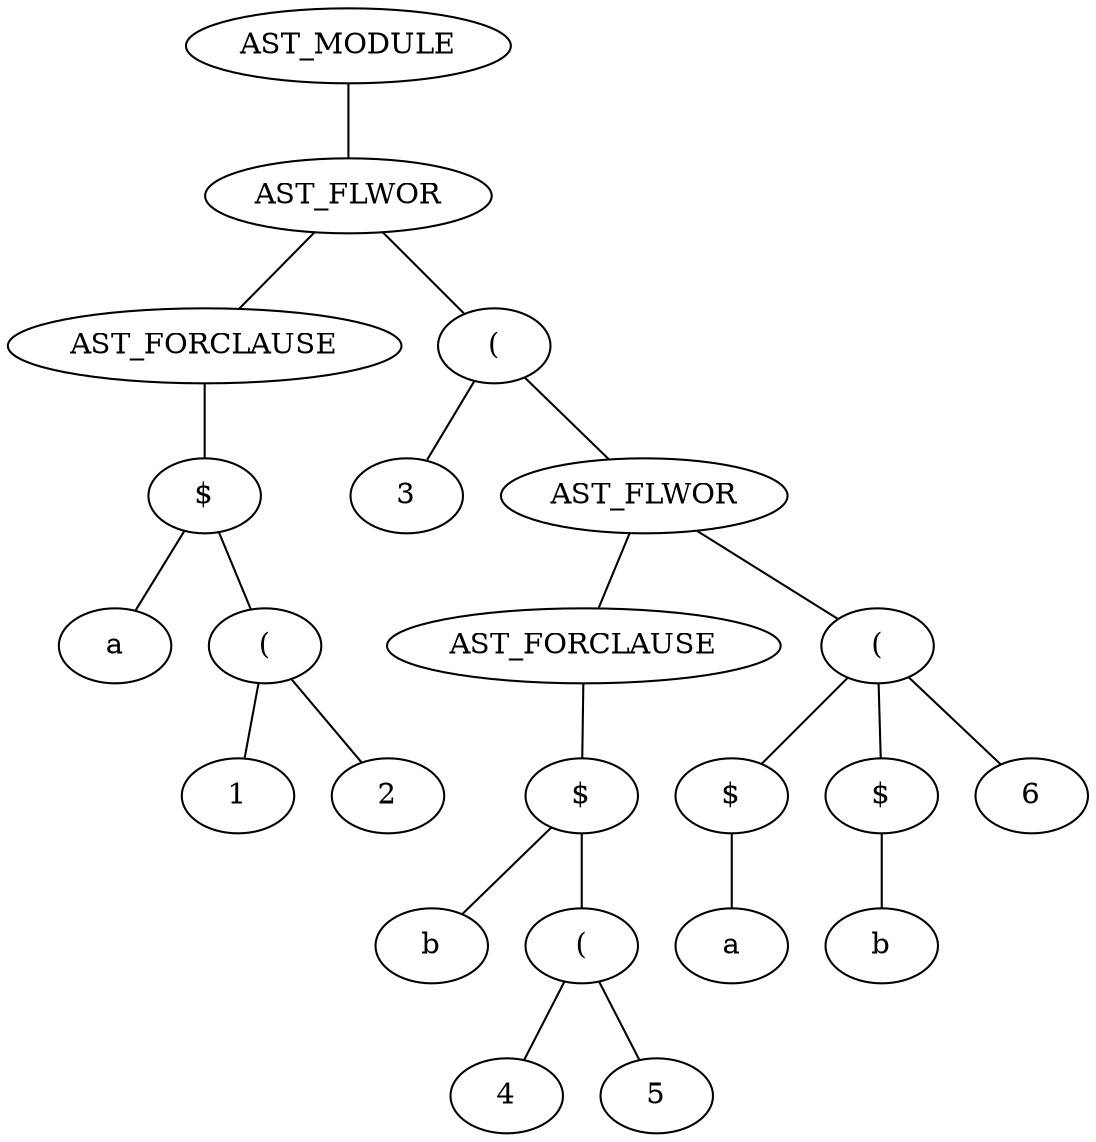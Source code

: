 digraph AST {
edge [color=black, dir=both, weight=1, fontcolor=black, arrowhead=none, arrowtail=none]
NODE1 [label="AST_MODULE"]
NODE2 [label="AST_FLWOR"]
NODE3 [label="AST_FORCLAUSE"]
NODE4 [label="$"]
NODE5 [label="a"]
NODE4 -> NODE5
 NODE6 [label="("]
NODE7 [label="1"]
NODE6 -> NODE7
 NODE8 [label="2"]
NODE6 -> NODE8
NODE4 -> NODE6
NODE3 -> NODE4
NODE2 -> NODE3
 NODE9 [label="("]
NODE10 [label="3"]
NODE9 -> NODE10
 NODE11 [label="AST_FLWOR"]
NODE12 [label="AST_FORCLAUSE"]
NODE13 [label="$"]
NODE14 [label="b"]
NODE13 -> NODE14
 NODE15 [label="("]
NODE16 [label="4"]
NODE15 -> NODE16
 NODE17 [label="5"]
NODE15 -> NODE17
NODE13 -> NODE15
NODE12 -> NODE13
NODE11 -> NODE12
 NODE18 [label="("]
NODE19 [label="$"]
NODE20 [label="a"]
NODE19 -> NODE20
NODE18 -> NODE19
 NODE21 [label="$"]
NODE22 [label="b"]
NODE21 -> NODE22
NODE18 -> NODE21
 NODE23 [label="6"]
NODE18 -> NODE23
NODE11 -> NODE18
NODE9 -> NODE11
NODE2 -> NODE9
NODE1 -> NODE2

}